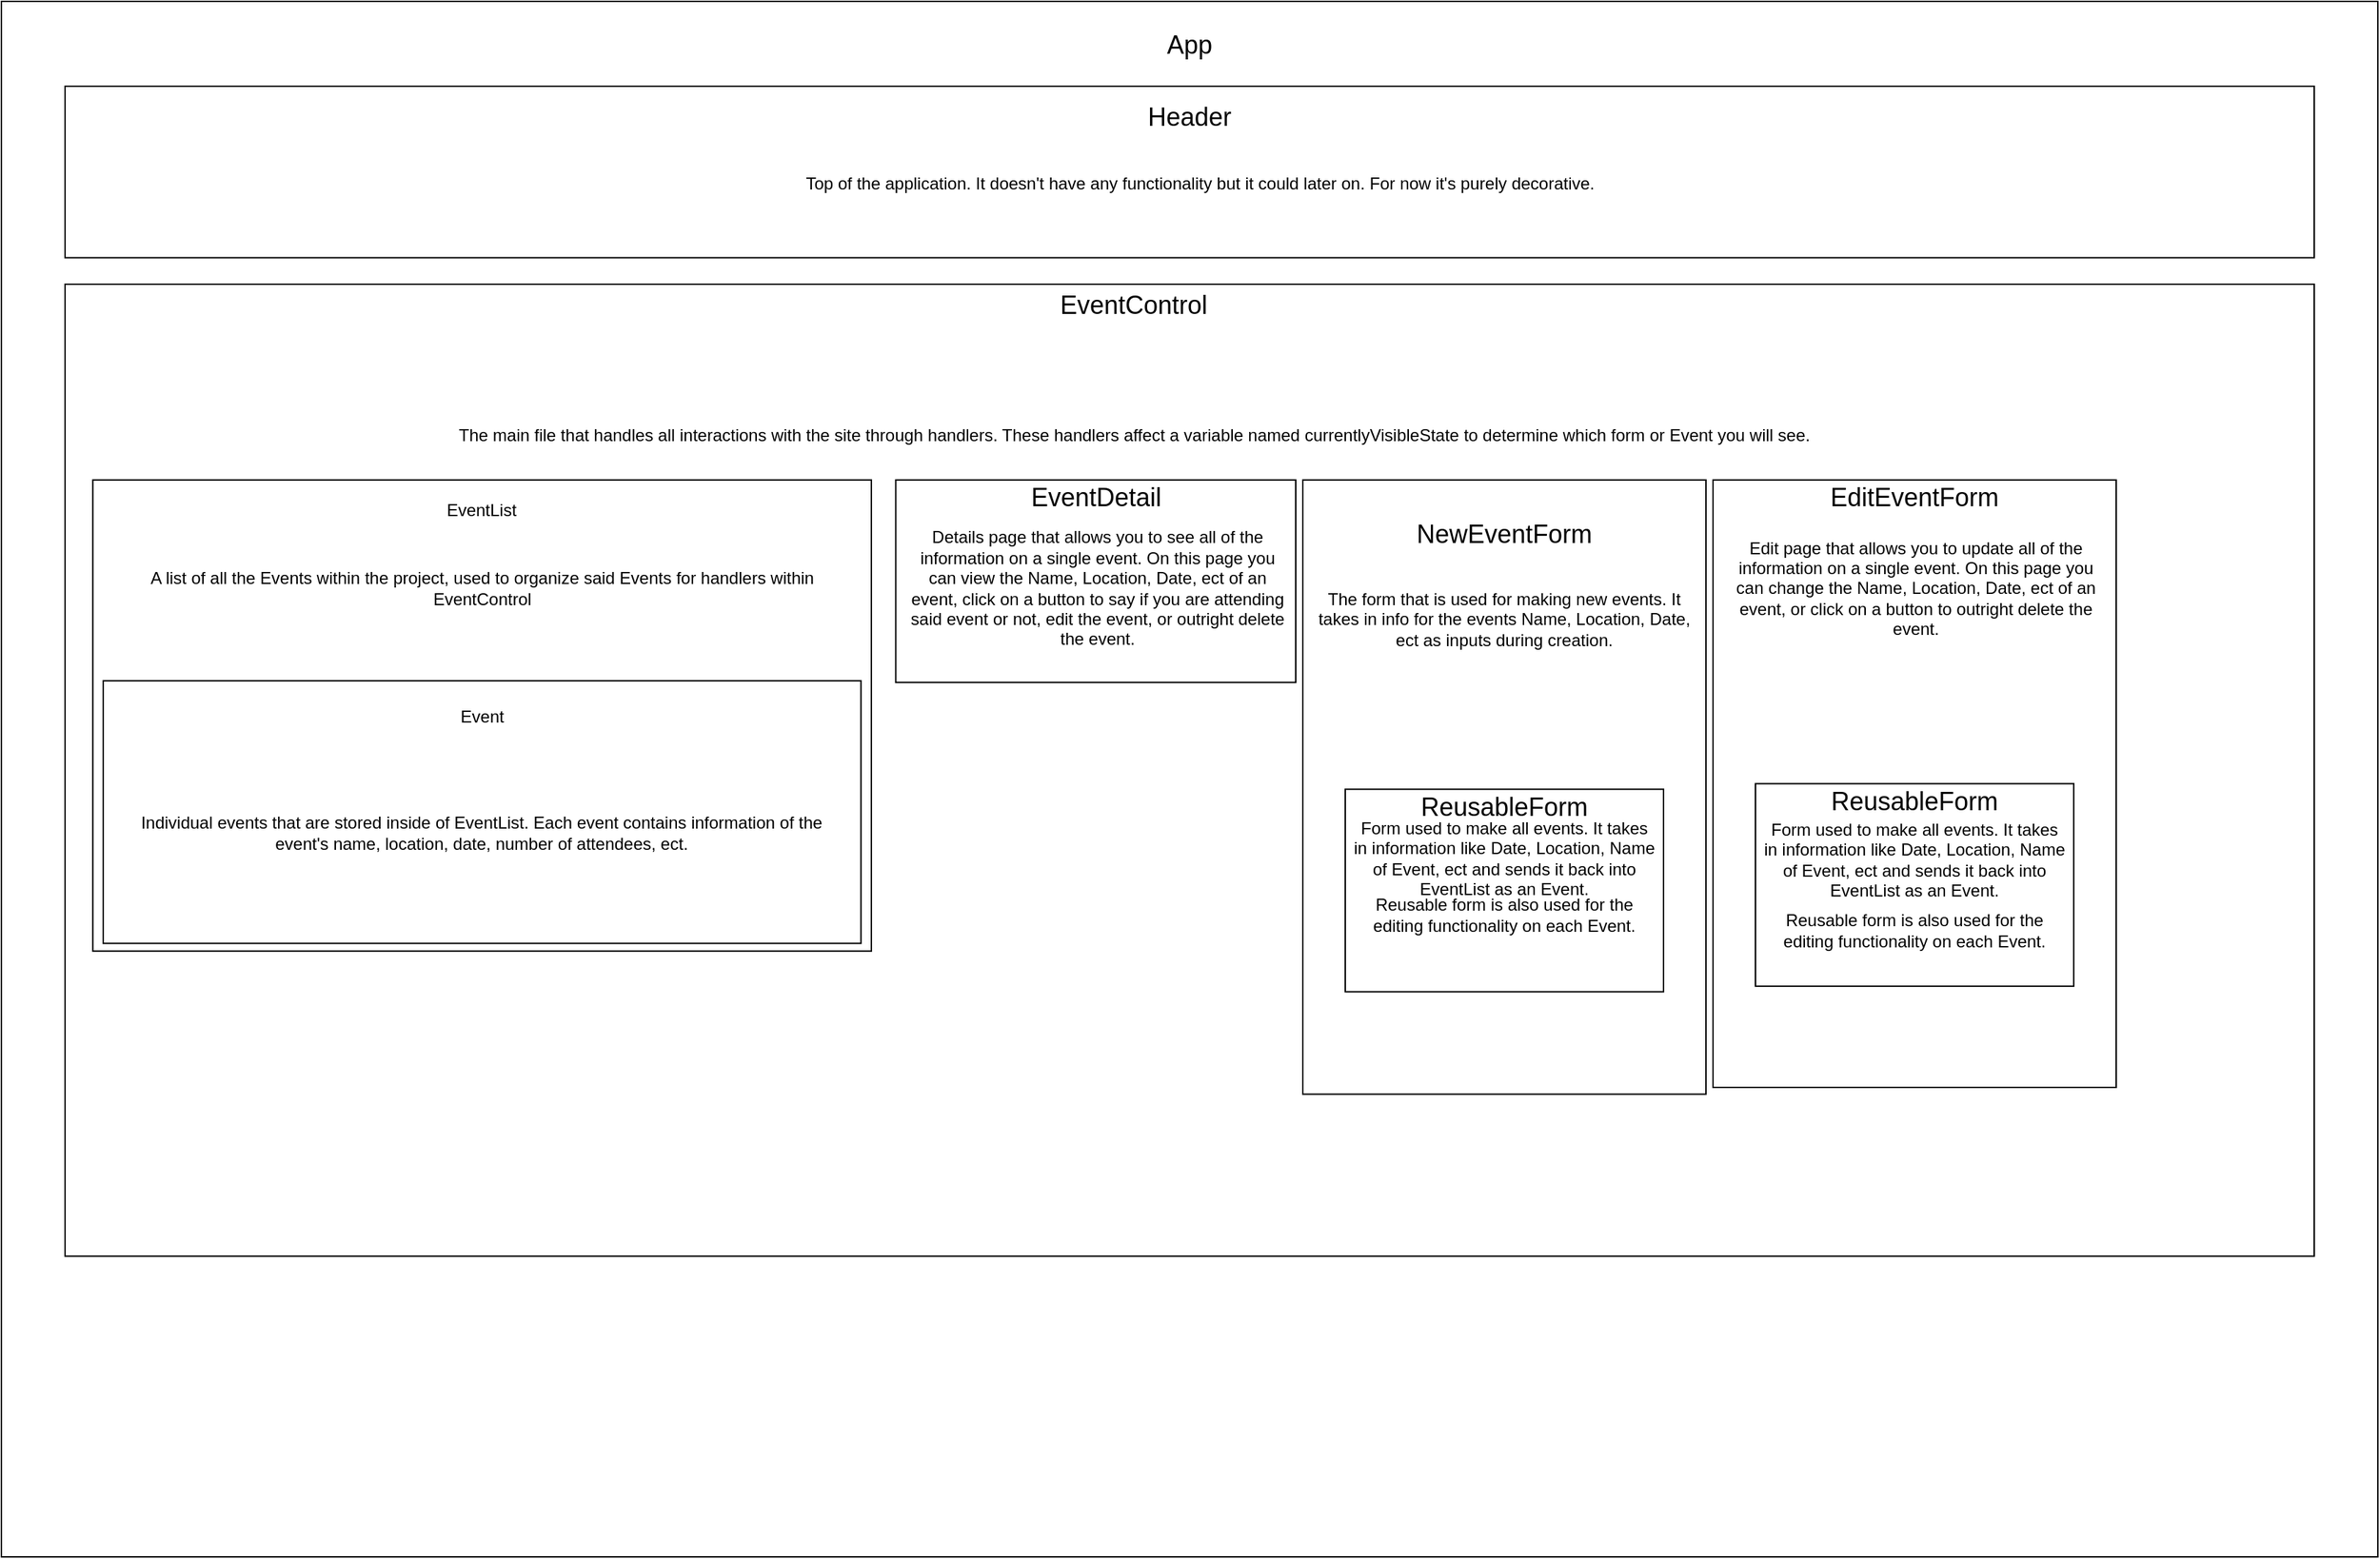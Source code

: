 <mxfile>
    <diagram id="B2mIAimVheXLZhr3V_hZ" name="Page-1">
        <mxGraphModel dx="1211" dy="1704" grid="1" gridSize="10" guides="1" tooltips="1" connect="1" arrows="1" fold="1" page="1" pageScale="1" pageWidth="850" pageHeight="1100" math="0" shadow="0">
            <root>
                <mxCell id="0"/>
                <mxCell id="1" parent="0"/>
                <mxCell id="12" value="" style="group" parent="1" vertex="1" connectable="0">
                    <mxGeometry x="10" y="-10" width="1680" height="1100" as="geometry"/>
                </mxCell>
                <mxCell id="2" value="" style="rounded=0;whiteSpace=wrap;html=1;" parent="12" vertex="1">
                    <mxGeometry width="1680" height="1100.0" as="geometry"/>
                </mxCell>
                <mxCell id="3" value="App" style="text;html=1;strokeColor=none;fillColor=none;align=center;verticalAlign=middle;whiteSpace=wrap;rounded=0;fontSize=18;" parent="12" vertex="1">
                    <mxGeometry x="730" y="15.278" width="220" height="30.556" as="geometry"/>
                </mxCell>
                <mxCell id="43" value="" style="group" parent="12" vertex="1" connectable="0">
                    <mxGeometry x="950" y="427.778" width="225" height="152.778" as="geometry"/>
                </mxCell>
                <mxCell id="8" value="" style="rounded=0;whiteSpace=wrap;html=1;fontSize=18;" parent="43" vertex="1">
                    <mxGeometry width="225" height="152.778" as="geometry"/>
                </mxCell>
                <mxCell id="15" value="ReusableForm" style="text;html=1;strokeColor=none;fillColor=none;align=center;verticalAlign=middle;whiteSpace=wrap;rounded=0;fontSize=18;" parent="43" vertex="1">
                    <mxGeometry x="75.036" y="5.456" width="74.929" height="16.369" as="geometry"/>
                </mxCell>
                <mxCell id="37" value="Form used to make all events. It takes in information like Date, Location, Name of Event, ect and sends it back into EventList as an Event." style="text;html=1;strokeColor=none;fillColor=none;align=center;verticalAlign=middle;whiteSpace=wrap;rounded=0;" parent="43" vertex="1">
                    <mxGeometry x="5.114" y="40.737" width="214.773" height="33.177" as="geometry"/>
                </mxCell>
                <mxCell id="42" value="Reusable form is also used for the editing functionality on each Event." style="text;html=1;strokeColor=none;fillColor=none;align=center;verticalAlign=middle;whiteSpace=wrap;rounded=0;" parent="43" vertex="1">
                    <mxGeometry x="5.114" y="91.667" width="214.773" height="12.222" as="geometry"/>
                </mxCell>
                <mxCell id="11" value="" style="group" parent="12" vertex="1" connectable="0">
                    <mxGeometry x="45" y="200.001" width="1590" height="687.34" as="geometry"/>
                </mxCell>
                <mxCell id="6" value="" style="rounded=0;whiteSpace=wrap;html=1;fontSize=18;" parent="11" vertex="1">
                    <mxGeometry width="1590" height="654.335" as="geometry"/>
                </mxCell>
                <mxCell id="34" value="" style="group" parent="11" vertex="1" connectable="0">
                    <mxGeometry x="19.63" y="131.776" width="550.37" height="317.189" as="geometry"/>
                </mxCell>
                <mxCell id="27" value="" style="rounded=0;whiteSpace=wrap;html=1;" parent="34" vertex="1">
                    <mxGeometry width="550.37" height="317.189" as="geometry"/>
                </mxCell>
                <mxCell id="28" value="EventList" style="text;html=1;strokeColor=none;fillColor=none;align=center;verticalAlign=middle;whiteSpace=wrap;rounded=0;" parent="34" vertex="1">
                    <mxGeometry x="205.471" y="10.4" width="139.427" height="20.799" as="geometry"/>
                </mxCell>
                <mxCell id="30" value="A list of all the Events within the project, used to organize said Events for handlers within EventControl" style="text;html=1;strokeColor=none;fillColor=none;align=center;verticalAlign=middle;whiteSpace=wrap;rounded=0;" parent="34" vertex="1">
                    <mxGeometry x="7.338" y="31.199" width="535.693" height="83.197" as="geometry"/>
                </mxCell>
                <mxCell id="29" value="" style="group" parent="34" vertex="1" connectable="0">
                    <mxGeometry x="7.338" y="135.195" width="535.693" height="176.794" as="geometry"/>
                </mxCell>
                <mxCell id="32" value="" style="group" parent="29" vertex="1" connectable="0">
                    <mxGeometry width="535.693" height="176.794" as="geometry"/>
                </mxCell>
                <mxCell id="23" value="" style="rounded=0;whiteSpace=wrap;html=1;" parent="32" vertex="1">
                    <mxGeometry width="535.693" height="176.794" as="geometry"/>
                </mxCell>
                <mxCell id="24" value="Event" style="text;html=1;strokeColor=none;fillColor=none;align=center;verticalAlign=middle;whiteSpace=wrap;rounded=0;" parent="32" vertex="1">
                    <mxGeometry x="212.81" y="9.817" width="110.074" height="29.462" as="geometry"/>
                </mxCell>
                <mxCell id="31" value="Individual events that are stored inside of EventList. Each event contains information of the event's name, location, date, number of attendees, ect." style="text;html=1;strokeColor=none;fillColor=none;align=center;verticalAlign=middle;whiteSpace=wrap;rounded=0;" parent="32" vertex="1">
                    <mxGeometry x="7.338" y="39.279" width="521.017" height="127.115" as="geometry"/>
                </mxCell>
                <mxCell id="35" value="The main file that handles all interactions with the site through handlers. These handlers affect a variable named currentlyVisibleState to determine which form or Event you will see." style="text;html=1;strokeColor=none;fillColor=none;align=center;verticalAlign=middle;whiteSpace=wrap;rounded=0;" parent="11" vertex="1">
                    <mxGeometry x="19.63" y="25.999" width="1472.222" height="150.795" as="geometry"/>
                </mxCell>
                <mxCell id="20" value="" style="group" parent="11" vertex="1" connectable="0">
                    <mxGeometry x="587.24" y="131.776" width="282.76" height="136.32" as="geometry"/>
                </mxCell>
                <mxCell id="9" value="" style="rounded=0;whiteSpace=wrap;html=1;fontSize=18;" parent="20" vertex="1">
                    <mxGeometry width="282.76" height="136.32" as="geometry"/>
                </mxCell>
                <mxCell id="19" value="EventDetail" style="text;html=1;strokeColor=none;fillColor=none;align=center;verticalAlign=middle;whiteSpace=wrap;rounded=0;fontSize=18;" parent="20" vertex="1">
                    <mxGeometry x="102.346" y="4.869" width="78.068" height="14.606" as="geometry"/>
                </mxCell>
                <mxCell id="40" value="Details page that allows you to see all of the information on a single event. On this page you can view the Name, Location, Date, ect of an event, click on a button to say if you are attending said event or not, edit the event, or outright delete the event." style="text;html=1;strokeColor=none;fillColor=none;align=center;verticalAlign=middle;whiteSpace=wrap;rounded=0;" parent="20" vertex="1">
                    <mxGeometry x="8.391" y="19.476" width="268.496" height="107.756" as="geometry"/>
                </mxCell>
                <mxCell id="50" value="" style="group" parent="11" vertex="1" connectable="0">
                    <mxGeometry x="1165" y="131.776" width="285" height="408.96" as="geometry"/>
                </mxCell>
                <mxCell id="51" value="" style="rounded=0;whiteSpace=wrap;html=1;fontSize=18;" parent="50" vertex="1">
                    <mxGeometry width="285" height="408.96" as="geometry"/>
                </mxCell>
                <mxCell id="52" value="EditEventForm" style="text;html=1;strokeColor=none;fillColor=none;align=center;verticalAlign=middle;whiteSpace=wrap;rounded=0;fontSize=18;" parent="50" vertex="1">
                    <mxGeometry x="103.157" y="4.869" width="78.686" height="14.606" as="geometry"/>
                </mxCell>
                <mxCell id="53" value="Details page that allows you to see all of the information on a single event. On this page you can view the Name, Location, Date, ect of an event, click on a button to say if you are attending said event or not, edit the event, or outright delete the event." style="text;html=1;strokeColor=none;fillColor=none;align=center;verticalAlign=middle;whiteSpace=wrap;rounded=0;" parent="50" vertex="1">
                    <mxGeometry x="8.457" y="19.476" width="270.623" height="107.756" as="geometry"/>
                </mxCell>
                <mxCell id="54" value="" style="group" parent="50" vertex="1" connectable="0">
                    <mxGeometry x="30" y="204.48" width="225" height="136.32" as="geometry"/>
                </mxCell>
                <mxCell id="55" value="&lt;span style=&quot;color: rgba(0, 0, 0, 0); font-family: monospace; font-size: 0px; text-align: start;&quot;&gt;%3CmxGraphModel%3E%3Croot%3E%3CmxCell%20id%3D%220%22%2F%3E%3CmxCell%20id%3D%221%22%20parent%3D%220%22%2F%3E%3CmxCell%20id%3D%222%22%20value%3D%22Text%22%20style%3D%22text%3Bhtml%3D1%3BstrokeColor%3Dnone%3BfillColor%3Dnone%3Balign%3Dcenter%3BverticalAlign%3Dmiddle%3BwhiteSpace%3Dwrap%3Brounded%3D0%3B%22%20vertex%3D%221%22%20parent%3D%221%22%3E%3CmxGeometry%20x%3D%22830%22%20y%3D%22-127.083%22%20width%3D%22850%22%20height%3D%22217.546%22%20as%3D%22geometry%22%2F%3E%3C%2FmxCell%3E%3C%2Froot%3E%3C%2FmxGraphModel%3E&lt;/span&gt;" style="rounded=0;whiteSpace=wrap;html=1;fontSize=18;" parent="54" vertex="1">
                    <mxGeometry width="225" height="136.32" as="geometry"/>
                </mxCell>
                <mxCell id="56" value="ReusableForm" style="text;html=1;strokeColor=none;fillColor=none;align=center;verticalAlign=middle;whiteSpace=wrap;rounded=0;fontSize=18;" parent="54" vertex="1">
                    <mxGeometry x="75.036" y="4.869" width="74.929" height="14.606" as="geometry"/>
                </mxCell>
                <mxCell id="57" value="Form used to make all events. It takes in information like Date, Location, Name of Event, ect and sends it back into EventList as an Event." style="text;html=1;strokeColor=none;fillColor=none;align=center;verticalAlign=middle;whiteSpace=wrap;rounded=0;" parent="54" vertex="1">
                    <mxGeometry x="5.114" y="36.348" width="214.773" height="29.603" as="geometry"/>
                </mxCell>
                <mxCell id="58" value="Reusable form is also used for the editing functionality on each Event." style="text;html=1;strokeColor=none;fillColor=none;align=center;verticalAlign=middle;whiteSpace=wrap;rounded=0;" parent="54" vertex="1">
                    <mxGeometry x="5.114" y="93.742" width="214.773" height="10.906" as="geometry"/>
                </mxCell>
                <mxCell id="46" value="" style="group" parent="11" vertex="1" connectable="0">
                    <mxGeometry x="875" y="131.776" width="285" height="413.504" as="geometry"/>
                </mxCell>
                <mxCell id="47" value="" style="rounded=0;whiteSpace=wrap;html=1;fontSize=18;" parent="46" vertex="1">
                    <mxGeometry width="285" height="413.504" as="geometry"/>
                </mxCell>
                <mxCell id="48" value="NewEventForm" style="text;html=1;strokeColor=none;fillColor=none;align=center;verticalAlign=middle;whiteSpace=wrap;rounded=0;fontSize=18;" parent="46" vertex="1">
                    <mxGeometry x="103.157" y="14.768" width="78.686" height="44.304" as="geometry"/>
                </mxCell>
                <mxCell id="49" value="Details page that allows you to see all of the information on a single event. On this page you can view the Name, Location, Date, ect of an event, click on a button to say if you are attending said event or not, edit the event, or outright delete the event." style="text;html=1;strokeColor=none;fillColor=none;align=center;verticalAlign=middle;whiteSpace=wrap;rounded=0;" parent="46" vertex="1">
                    <mxGeometry x="7.19" y="14.768" width="270.62" height="157.904" as="geometry"/>
                </mxCell>
                <mxCell id="59" value="&lt;span style=&quot;color: rgba(0, 0, 0, 0); font-family: monospace; font-size: 0px; text-align: start;&quot;&gt;%3CmxGraphModel%3E%3Croot%3E%3CmxCell%20id%3D%220%22%2F%3E%3CmxCell%20id%3D%221%22%20parent%3D%220%22%2F%3E%3CmxCell%20id%3D%222%22%20value%3D%22Text%22%20style%3D%22text%3Bhtml%3D1%3BstrokeColor%3Dnone%3BfillColor%3Dnone%3Balign%3Dcenter%3BverticalAlign%3Dmiddle%3BwhiteSpace%3Dwrap%3Brounded%3D0%3B%22%20vertex%3D%221%22%20parent%3D%221%22%3E%3CmxGeometry%20x%3D%22830%22%20y%3D%22-127.083%22%20width%3D%22850%22%20height%3D%22217.546%22%20as%3D%22geometry%22%2F%3E%3C%2FmxCell%3E%3C%2Froot%3E%3C%2FmxGraphModel%3E&lt;/span&gt;" style="rounded=0;whiteSpace=wrap;html=1;fontSize=18;" parent="46" vertex="1">
                    <mxGeometry x="30" y="208.22" width="225" height="136.32" as="geometry"/>
                </mxCell>
                <mxCell id="60" value="ReusableForm" style="text;html=1;strokeColor=none;fillColor=none;align=center;verticalAlign=middle;whiteSpace=wrap;rounded=0;fontSize=18;" parent="46" vertex="1">
                    <mxGeometry x="105.036" y="213.218" width="74.929" height="14.606" as="geometry"/>
                </mxCell>
                <mxCell id="61" value="8" style="group" parent="11" vertex="1" connectable="0">
                    <mxGeometry width="1590" height="687.34" as="geometry"/>
                </mxCell>
                <mxCell id="62" value="" style="rounded=0;whiteSpace=wrap;html=1;fontSize=18;" parent="61" vertex="1">
                    <mxGeometry width="1590" height="687.34" as="geometry"/>
                </mxCell>
                <mxCell id="63" value="EventControl" style="text;html=1;strokeColor=none;fillColor=none;align=center;verticalAlign=middle;whiteSpace=wrap;rounded=0;fontSize=18;" parent="61" vertex="1">
                    <mxGeometry x="422.037" y="7.533" width="667.407" height="15.066" as="geometry"/>
                </mxCell>
                <mxCell id="64" value="" style="group" parent="61" vertex="1" connectable="0">
                    <mxGeometry x="19.63" y="138.423" width="550.37" height="333.188" as="geometry"/>
                </mxCell>
                <mxCell id="65" value="" style="rounded=0;whiteSpace=wrap;html=1;" parent="64" vertex="1">
                    <mxGeometry width="550.37" height="333.188" as="geometry"/>
                </mxCell>
                <mxCell id="66" value="EventList" style="text;html=1;strokeColor=none;fillColor=none;align=center;verticalAlign=middle;whiteSpace=wrap;rounded=0;" parent="64" vertex="1">
                    <mxGeometry x="205.471" y="10.924" width="139.427" height="21.848" as="geometry"/>
                </mxCell>
                <mxCell id="67" value="A list of all the Events within the project, used to organize said Events for handlers within EventControl" style="text;html=1;strokeColor=none;fillColor=none;align=center;verticalAlign=middle;whiteSpace=wrap;rounded=0;" parent="64" vertex="1">
                    <mxGeometry x="7.338" y="32.773" width="535.693" height="87.394" as="geometry"/>
                </mxCell>
                <mxCell id="68" value="" style="group" parent="64" vertex="1" connectable="0">
                    <mxGeometry x="7.338" y="142.015" width="535.693" height="185.711" as="geometry"/>
                </mxCell>
                <mxCell id="69" value="" style="group" parent="68" vertex="1" connectable="0">
                    <mxGeometry width="535.693" height="185.711" as="geometry"/>
                </mxCell>
                <mxCell id="70" value="" style="rounded=0;whiteSpace=wrap;html=1;" parent="69" vertex="1">
                    <mxGeometry width="535.693" height="185.711" as="geometry"/>
                </mxCell>
                <mxCell id="71" value="Event" style="text;html=1;strokeColor=none;fillColor=none;align=center;verticalAlign=middle;whiteSpace=wrap;rounded=0;" parent="69" vertex="1">
                    <mxGeometry x="212.81" y="10.312" width="110.074" height="30.948" as="geometry"/>
                </mxCell>
                <mxCell id="72" value="Individual events that are stored inside of EventList. Each event contains information of the event's name, location, date, number of attendees, ect." style="text;html=1;strokeColor=none;fillColor=none;align=center;verticalAlign=middle;whiteSpace=wrap;rounded=0;" parent="69" vertex="1">
                    <mxGeometry x="7.338" y="41.261" width="521.017" height="133.526" as="geometry"/>
                </mxCell>
                <mxCell id="73" value="The main file that handles all interactions with the site through handlers. These handlers affect a variable named currentlyVisibleState to determine which form or Event you will see." style="text;html=1;strokeColor=none;fillColor=none;align=center;verticalAlign=middle;whiteSpace=wrap;rounded=0;" parent="61" vertex="1">
                    <mxGeometry x="19.63" y="27.311" width="1472.222" height="158.401" as="geometry"/>
                </mxCell>
                <mxCell id="74" value="" style="group" parent="61" vertex="1" connectable="0">
                    <mxGeometry x="587.24" y="138.423" width="282.76" height="143.196" as="geometry"/>
                </mxCell>
                <mxCell id="75" value="" style="rounded=0;whiteSpace=wrap;html=1;fontSize=18;" parent="74" vertex="1">
                    <mxGeometry width="282.76" height="143.196" as="geometry"/>
                </mxCell>
                <mxCell id="76" value="EventDetail" style="text;html=1;strokeColor=none;fillColor=none;align=center;verticalAlign=middle;whiteSpace=wrap;rounded=0;fontSize=18;" parent="74" vertex="1">
                    <mxGeometry x="102.346" y="5.114" width="78.068" height="15.342" as="geometry"/>
                </mxCell>
                <mxCell id="77" value="Details page that allows you to see all of the information on a single event. On this page you can view the Name, Location, Date, ect of an event, click on a button to say if you are attending said event or not, edit the event, or outright delete the event." style="text;html=1;strokeColor=none;fillColor=none;align=center;verticalAlign=middle;whiteSpace=wrap;rounded=0;" parent="74" vertex="1">
                    <mxGeometry x="8.391" y="20.458" width="268.496" height="113.192" as="geometry"/>
                </mxCell>
                <mxCell id="78" value="" style="group" parent="61" vertex="1" connectable="0">
                    <mxGeometry x="1165" y="138.423" width="285" height="429.587" as="geometry"/>
                </mxCell>
                <mxCell id="79" value="" style="rounded=0;whiteSpace=wrap;html=1;fontSize=18;" parent="78" vertex="1">
                    <mxGeometry width="285" height="429.587" as="geometry"/>
                </mxCell>
                <mxCell id="80" value="EditEventForm" style="text;html=1;strokeColor=none;fillColor=none;align=center;verticalAlign=middle;whiteSpace=wrap;rounded=0;fontSize=18;" parent="78" vertex="1">
                    <mxGeometry x="103.157" y="5.114" width="78.686" height="15.342" as="geometry"/>
                </mxCell>
                <mxCell id="81" value="Edit page that allows you to update all of the information on a single event. On this page you can change the Name, Location, Date, ect of an event, or click on a button to outright delete the event." style="text;html=1;strokeColor=none;fillColor=none;align=center;verticalAlign=middle;whiteSpace=wrap;rounded=0;" parent="78" vertex="1">
                    <mxGeometry x="8.457" y="20.458" width="270.623" height="113.192" as="geometry"/>
                </mxCell>
                <mxCell id="82" value="" style="group" parent="78" vertex="1" connectable="0">
                    <mxGeometry x="30" y="214.794" width="225" height="143.196" as="geometry"/>
                </mxCell>
                <mxCell id="83" value="&lt;span style=&quot;color: rgba(0, 0, 0, 0); font-family: monospace; font-size: 0px; text-align: start;&quot;&gt;%3CmxGraphModel%3E%3Croot%3E%3CmxCell%20id%3D%220%22%2F%3E%3CmxCell%20id%3D%221%22%20parent%3D%220%22%2F%3E%3CmxCell%20id%3D%222%22%20value%3D%22Text%22%20style%3D%22text%3Bhtml%3D1%3BstrokeColor%3Dnone%3BfillColor%3Dnone%3Balign%3Dcenter%3BverticalAlign%3Dmiddle%3BwhiteSpace%3Dwrap%3Brounded%3D0%3B%22%20vertex%3D%221%22%20parent%3D%221%22%3E%3CmxGeometry%20x%3D%22830%22%20y%3D%22-127.083%22%20width%3D%22850%22%20height%3D%22217.546%22%20as%3D%22geometry%22%2F%3E%3C%2FmxCell%3E%3C%2Froot%3E%3C%2FmxGraphModel%3E&lt;/span&gt;" style="rounded=0;whiteSpace=wrap;html=1;fontSize=18;" parent="82" vertex="1">
                    <mxGeometry width="225" height="143.196" as="geometry"/>
                </mxCell>
                <mxCell id="84" value="ReusableForm" style="text;html=1;strokeColor=none;fillColor=none;align=center;verticalAlign=middle;whiteSpace=wrap;rounded=0;fontSize=18;" parent="82" vertex="1">
                    <mxGeometry x="75.036" y="5.114" width="74.929" height="15.342" as="geometry"/>
                </mxCell>
                <mxCell id="85" value="Form used to make all events. It takes in information like Date, Location, Name of Event, ect and sends it back into EventList as an Event." style="text;html=1;strokeColor=none;fillColor=none;align=center;verticalAlign=middle;whiteSpace=wrap;rounded=0;" parent="82" vertex="1">
                    <mxGeometry x="5.114" y="38.182" width="214.773" height="31.096" as="geometry"/>
                </mxCell>
                <mxCell id="86" value="Reusable form is also used for the editing functionality on each Event." style="text;html=1;strokeColor=none;fillColor=none;align=center;verticalAlign=middle;whiteSpace=wrap;rounded=0;" parent="82" vertex="1">
                    <mxGeometry x="5.114" y="98.47" width="214.773" height="11.456" as="geometry"/>
                </mxCell>
                <mxCell id="87" value="" style="group" parent="61" vertex="1" connectable="0">
                    <mxGeometry x="875" y="138.423" width="285" height="434.361" as="geometry"/>
                </mxCell>
                <mxCell id="88" value="" style="rounded=0;whiteSpace=wrap;html=1;fontSize=18;" parent="87" vertex="1">
                    <mxGeometry width="285" height="434.361" as="geometry"/>
                </mxCell>
                <mxCell id="89" value="NewEventForm" style="text;html=1;strokeColor=none;fillColor=none;align=center;verticalAlign=middle;whiteSpace=wrap;rounded=0;fontSize=18;" parent="87" vertex="1">
                    <mxGeometry x="103.157" y="15.513" width="78.686" height="46.539" as="geometry"/>
                </mxCell>
                <mxCell id="90" value="The form that is used for making new events. It takes in info for the events Name, Location, Date, ect as inputs during creation." style="text;html=1;strokeColor=none;fillColor=none;align=center;verticalAlign=middle;whiteSpace=wrap;rounded=0;" parent="87" vertex="1">
                    <mxGeometry x="7.19" y="15.513" width="270.62" height="165.869" as="geometry"/>
                </mxCell>
                <mxCell id="91" value="&lt;span style=&quot;color: rgba(0, 0, 0, 0); font-family: monospace; font-size: 0px; text-align: start;&quot;&gt;%3CmxGraphModel%3E%3Croot%3E%3CmxCell%20id%3D%220%22%2F%3E%3CmxCell%20id%3D%221%22%20parent%3D%220%22%2F%3E%3CmxCell%20id%3D%222%22%20value%3D%22Text%22%20style%3D%22text%3Bhtml%3D1%3BstrokeColor%3Dnone%3BfillColor%3Dnone%3Balign%3Dcenter%3BverticalAlign%3Dmiddle%3BwhiteSpace%3Dwrap%3Brounded%3D0%3B%22%20vertex%3D%221%22%20parent%3D%221%22%3E%3CmxGeometry%20x%3D%22830%22%20y%3D%22-127.083%22%20width%3D%22850%22%20height%3D%22217.546%22%20as%3D%22geometry%22%2F%3E%3C%2FmxCell%3E%3C%2Froot%3E%3C%2FmxGraphModel%3E&lt;/span&gt;" style="rounded=0;whiteSpace=wrap;html=1;fontSize=18;" parent="87" vertex="1">
                    <mxGeometry x="30" y="218.722" width="225" height="143.196" as="geometry"/>
                </mxCell>
                <mxCell id="92" value="ReusableForm" style="text;html=1;strokeColor=none;fillColor=none;align=center;verticalAlign=middle;whiteSpace=wrap;rounded=0;fontSize=18;" parent="87" vertex="1">
                    <mxGeometry x="105.036" y="223.973" width="74.929" height="15.342" as="geometry"/>
                </mxCell>
                <mxCell id="93" value="Form used to make all events. It takes in information like Date, Location, Name of Event, ect and sends it back into EventList as an Event." style="text;html=1;strokeColor=none;fillColor=none;align=center;verticalAlign=middle;whiteSpace=wrap;rounded=0;" parent="87" vertex="1">
                    <mxGeometry x="35.114" y="251.575" width="214.773" height="31.096" as="geometry"/>
                </mxCell>
                <mxCell id="94" value="Reusable form is also used for the editing functionality on each Event." style="text;html=1;strokeColor=none;fillColor=none;align=center;verticalAlign=middle;whiteSpace=wrap;rounded=0;" parent="87" vertex="1">
                    <mxGeometry x="35.114" y="301.574" width="214.773" height="11.456" as="geometry"/>
                </mxCell>
                <mxCell id="10" value="" style="group" parent="12" vertex="1" connectable="0">
                    <mxGeometry x="45" y="59.997" width="1590" height="121.26" as="geometry"/>
                </mxCell>
                <mxCell id="4" value="" style="rounded=0;whiteSpace=wrap;html=1;fontSize=18;" parent="10" vertex="1">
                    <mxGeometry width="1590" height="121.26" as="geometry"/>
                </mxCell>
                <mxCell id="5" value="Header" style="text;html=1;strokeColor=none;fillColor=none;align=center;verticalAlign=middle;whiteSpace=wrap;rounded=0;fontSize=18;" parent="10" vertex="1">
                    <mxGeometry x="704.143" y="8.661" width="181.714" height="25.984" as="geometry"/>
                </mxCell>
                <mxCell id="21" value="Top of the application. It doesn't have any functionality but it could later on. For now it's purely decorative." style="text;html=1;strokeColor=none;fillColor=none;align=center;verticalAlign=middle;whiteSpace=wrap;rounded=0;" parent="10" vertex="1">
                    <mxGeometry x="30.286" y="34.646" width="1544.571" height="69.291" as="geometry"/>
                </mxCell>
            </root>
        </mxGraphModel>
    </diagram>
</mxfile>